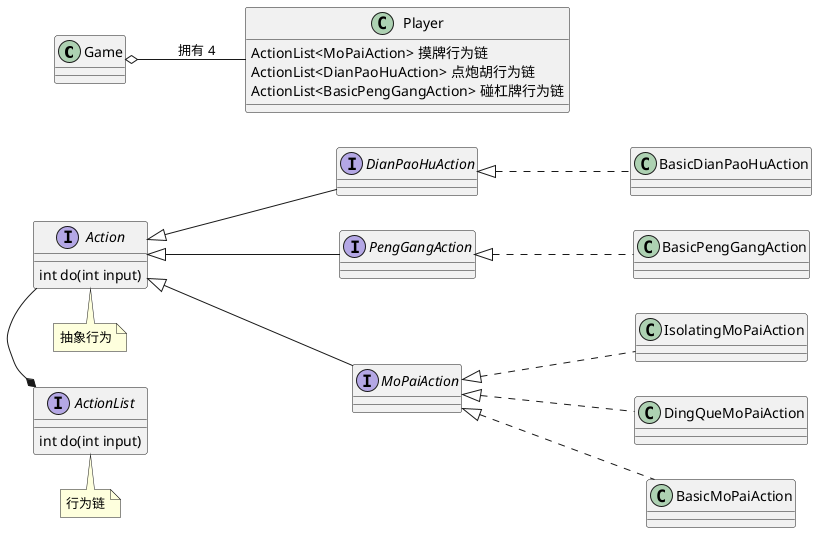 @startuml
'https://plantuml.com/class-diagram
left to right direction

together {
    class Game
    class Player{
        ActionList<MoPaiAction> 摸牌行为链
        ActionList<DianPaoHuAction> 点炮胡行为链
        ActionList<BasicPengGangAction> 碰杠牌行为链
    }
    Game o-- Player:拥有 4
}
together {
    interface Action{
        int do(int input)
    }
    note top :  抽象行为

    interface ActionList{
        int do(int input)
    }
    note top :行为链

    ActionList *- Action
    interface MoPaiAction
    interface PengGangAction
    interface DianPaoHuAction
    Action <|-- MoPaiAction
    Action <|-- PengGangAction
    Action <|-- DianPaoHuAction

    class BasicMoPaiAction implements MoPaiAction
    class DingQueMoPaiAction implements MoPaiAction
    class IsolatingMoPaiAction implements MoPaiAction
    class BasicPengGangAction implements PengGangAction
    class BasicDianPaoHuAction implements DianPaoHuAction

}

@enduml